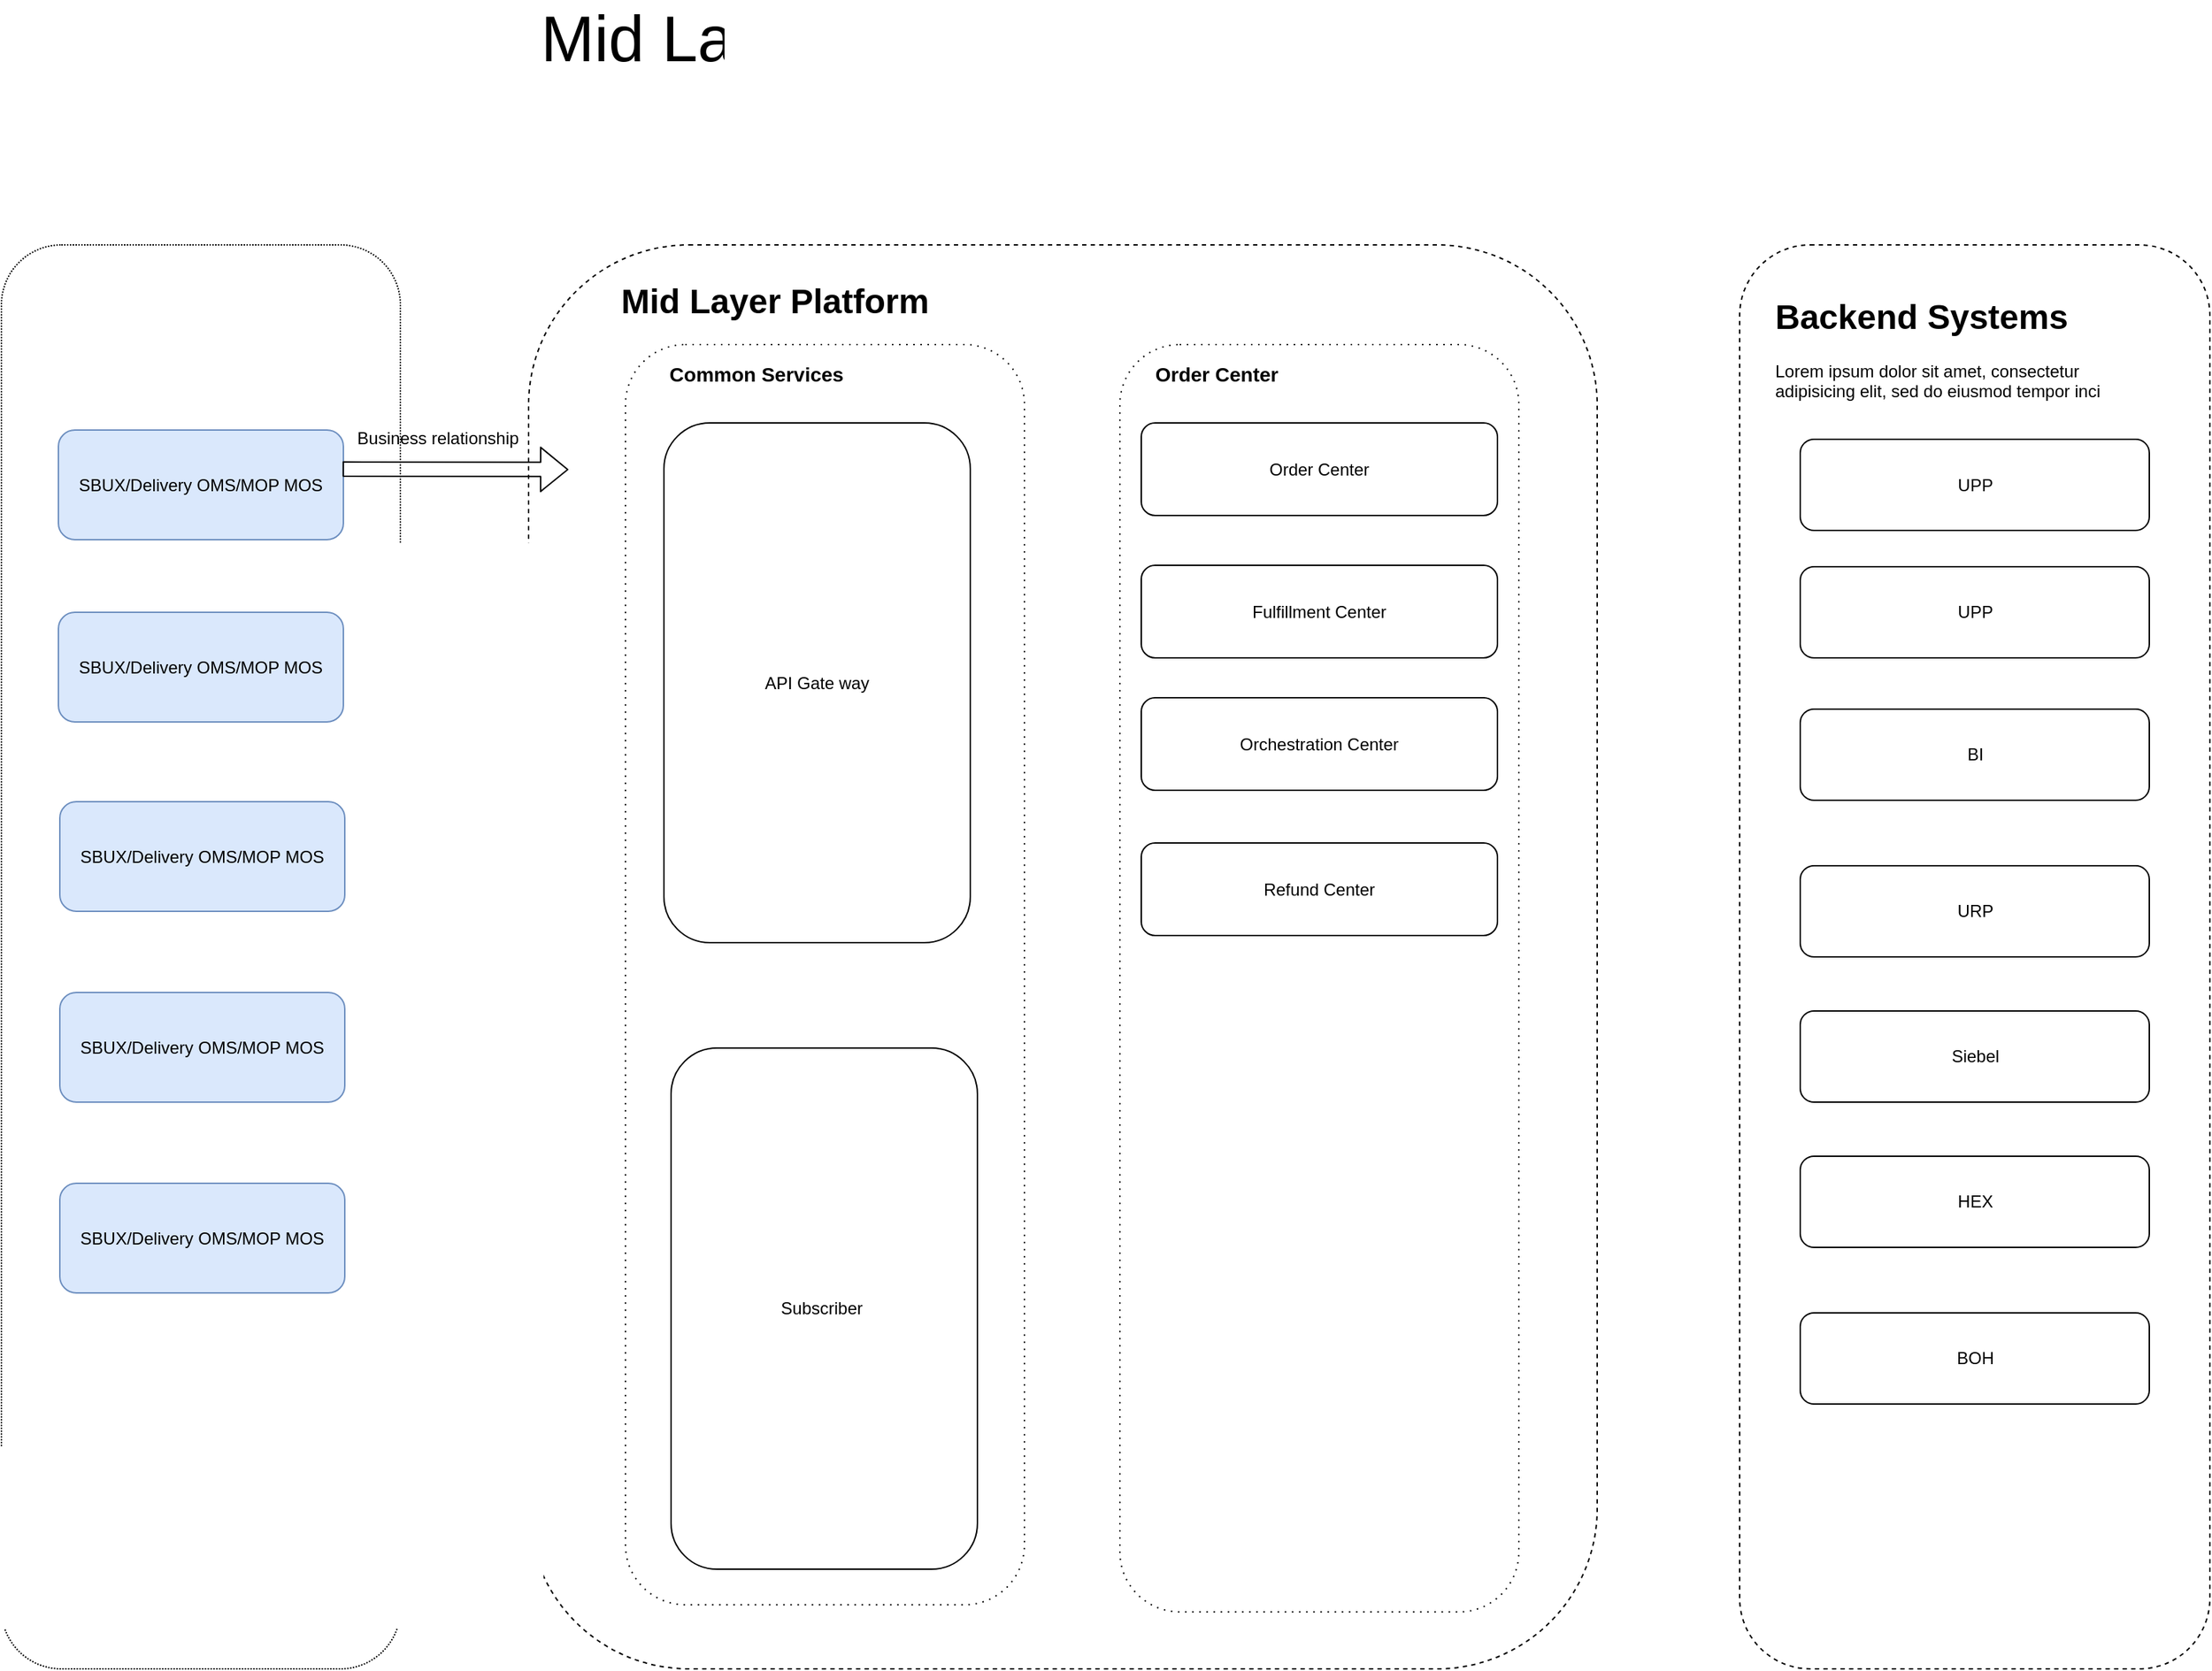 <mxfile version="12.3.9" type="github" pages="3">
  <diagram id="ndU5bFHhsBsMHuEpMbfa" name="Order">
    <mxGraphModel dx="1600" dy="834" grid="1" gridSize="10" guides="1" tooltips="1" connect="1" arrows="1" fold="1" page="1" pageScale="1" pageWidth="827" pageHeight="1169" math="0" shadow="0">
      <root>
        <mxCell id="0"/>
        <mxCell id="1" parent="0"/>
        <mxCell id="EUVz_Q0twUGAYVsJMNnv-37" value="" style="rounded=1;whiteSpace=wrap;html=1;dashed=1;dashPattern=1 1;" parent="1" vertex="1">
          <mxGeometry x="20" y="260" width="280" height="1000" as="geometry"/>
        </mxCell>
        <mxCell id="EUVz_Q0twUGAYVsJMNnv-33" value="SBUX/Delivery OMS/MOP MOS" style="rounded=1;whiteSpace=wrap;html=1;fillColor=#dae8fc;strokeColor=#6c8ebf;" parent="1" vertex="1">
          <mxGeometry x="60" y="518" width="200" height="77" as="geometry"/>
        </mxCell>
        <mxCell id="EUVz_Q0twUGAYVsJMNnv-1" value="SBUX/Delivery OMS/MOP MOS" style="rounded=1;whiteSpace=wrap;html=1;fillColor=#dae8fc;strokeColor=#6c8ebf;" parent="1" vertex="1">
          <mxGeometry x="60" y="390" width="200" height="77" as="geometry"/>
        </mxCell>
        <mxCell id="EUVz_Q0twUGAYVsJMNnv-2" value="" style="rounded=1;whiteSpace=wrap;html=1;dashed=1;" parent="1" vertex="1">
          <mxGeometry x="390" y="260" width="750" height="1000" as="geometry"/>
        </mxCell>
        <mxCell id="EUVz_Q0twUGAYVsJMNnv-7" value="" style="rounded=1;whiteSpace=wrap;html=1;dashed=1;" parent="1" vertex="1">
          <mxGeometry x="1240" y="260" width="330" height="1000" as="geometry"/>
        </mxCell>
        <mxCell id="EUVz_Q0twUGAYVsJMNnv-8" value="&lt;h1&gt;Backend Systems&lt;/h1&gt;&lt;p&gt;Lorem ipsum dolor sit amet, consectetur adipisicing elit, sed do eiusmod tempor inci&lt;/p&gt;" style="text;html=1;strokeColor=none;fillColor=none;spacing=5;spacingTop=-20;whiteSpace=wrap;overflow=hidden;rounded=0;dashed=1;" parent="1" vertex="1">
          <mxGeometry x="1260" y="291" width="250" height="120" as="geometry"/>
        </mxCell>
        <mxCell id="EUVz_Q0twUGAYVsJMNnv-10" value="Mid Layer Platform Order Business Flow Arch." style="text;html=1;strokeColor=none;fillColor=none;align=center;verticalAlign=middle;whiteSpace=wrap;rounded=0;fontSize=45;" parent="1" vertex="1">
          <mxGeometry x="270" y="90" width="1180" height="50" as="geometry"/>
        </mxCell>
        <mxCell id="EUVz_Q0twUGAYVsJMNnv-11" value="" style="shape=flexArrow;endArrow=classic;html=1;fontSize=45;exitX=0.997;exitY=0.629;exitDx=0;exitDy=0;exitPerimeter=0;entryX=0.012;entryY=0.136;entryDx=0;entryDy=0;entryPerimeter=0;" parent="1" edge="1">
          <mxGeometry width="50" height="50" relative="1" as="geometry">
            <mxPoint x="259.4" y="417.433" as="sourcePoint"/>
            <mxPoint x="417.94" y="417.72" as="targetPoint"/>
          </mxGeometry>
        </mxCell>
        <mxCell id="EUVz_Q0twUGAYVsJMNnv-15" value="Business relationship" style="text;strokeColor=none;fillColor=none;html=1;fontSize=12;fontStyle=0;verticalAlign=middle;align=center;" parent="1" vertex="1">
          <mxGeometry x="261" y="381" width="130" height="30" as="geometry"/>
        </mxCell>
        <mxCell id="EUVz_Q0twUGAYVsJMNnv-25" value="UPP" style="rounded=1;whiteSpace=wrap;html=1;" parent="1" vertex="1">
          <mxGeometry x="1282.5" y="486" width="245" height="64" as="geometry"/>
        </mxCell>
        <mxCell id="EUVz_Q0twUGAYVsJMNnv-27" value="BI" style="rounded=1;whiteSpace=wrap;html=1;" parent="1" vertex="1">
          <mxGeometry x="1282.5" y="586" width="245" height="64" as="geometry"/>
        </mxCell>
        <mxCell id="EUVz_Q0twUGAYVsJMNnv-28" value="URP" style="rounded=1;whiteSpace=wrap;html=1;" parent="1" vertex="1">
          <mxGeometry x="1282.5" y="696" width="245" height="64" as="geometry"/>
        </mxCell>
        <mxCell id="EUVz_Q0twUGAYVsJMNnv-29" value="Siebel" style="rounded=1;whiteSpace=wrap;html=1;" parent="1" vertex="1">
          <mxGeometry x="1282.5" y="798" width="245" height="64" as="geometry"/>
        </mxCell>
        <mxCell id="EUVz_Q0twUGAYVsJMNnv-30" value="HEX" style="rounded=1;whiteSpace=wrap;html=1;" parent="1" vertex="1">
          <mxGeometry x="1282.5" y="900" width="245" height="64" as="geometry"/>
        </mxCell>
        <mxCell id="EUVz_Q0twUGAYVsJMNnv-31" value="UPP" style="rounded=1;whiteSpace=wrap;html=1;" parent="1" vertex="1">
          <mxGeometry x="1282.5" y="396.5" width="245" height="64" as="geometry"/>
        </mxCell>
        <mxCell id="EUVz_Q0twUGAYVsJMNnv-32" value="BOH" style="rounded=1;whiteSpace=wrap;html=1;" parent="1" vertex="1">
          <mxGeometry x="1282.5" y="1010" width="245" height="64" as="geometry"/>
        </mxCell>
        <mxCell id="EUVz_Q0twUGAYVsJMNnv-34" value="SBUX/Delivery OMS/MOP MOS" style="rounded=1;whiteSpace=wrap;html=1;fillColor=#dae8fc;strokeColor=#6c8ebf;" parent="1" vertex="1">
          <mxGeometry x="61" y="651" width="200" height="77" as="geometry"/>
        </mxCell>
        <mxCell id="EUVz_Q0twUGAYVsJMNnv-35" value="SBUX/Delivery OMS/MOP MOS" style="rounded=1;whiteSpace=wrap;html=1;fillColor=#dae8fc;strokeColor=#6c8ebf;" parent="1" vertex="1">
          <mxGeometry x="61" y="785" width="200" height="77" as="geometry"/>
        </mxCell>
        <mxCell id="EUVz_Q0twUGAYVsJMNnv-36" value="SBUX/Delivery OMS/MOP MOS" style="rounded=1;whiteSpace=wrap;html=1;fillColor=#dae8fc;strokeColor=#6c8ebf;" parent="1" vertex="1">
          <mxGeometry x="61" y="919" width="200" height="77" as="geometry"/>
        </mxCell>
        <mxCell id="ryQgcKbnK3AjAb6at6dW-1" value="" style="rounded=1;whiteSpace=wrap;html=1;dashed=1;dashPattern=1 4;" parent="1" vertex="1">
          <mxGeometry x="805" y="330" width="280" height="890" as="geometry"/>
        </mxCell>
        <mxCell id="EUVz_Q0twUGAYVsJMNnv-6" value="Order Center " style="rounded=1;whiteSpace=wrap;html=1;" parent="1" vertex="1">
          <mxGeometry x="820" y="385" width="250" height="65" as="geometry"/>
        </mxCell>
        <mxCell id="EUVz_Q0twUGAYVsJMNnv-22" value="Fulfillment Center " style="rounded=1;whiteSpace=wrap;html=1;" parent="1" vertex="1">
          <mxGeometry x="820" y="485" width="250" height="65" as="geometry"/>
        </mxCell>
        <mxCell id="EUVz_Q0twUGAYVsJMNnv-23" value="Orchestration Center " style="rounded=1;whiteSpace=wrap;html=1;" parent="1" vertex="1">
          <mxGeometry x="820" y="578" width="250" height="65" as="geometry"/>
        </mxCell>
        <mxCell id="EUVz_Q0twUGAYVsJMNnv-24" value="Refund Center " style="rounded=1;whiteSpace=wrap;html=1;" parent="1" vertex="1">
          <mxGeometry x="820" y="680" width="250" height="65" as="geometry"/>
        </mxCell>
        <mxCell id="ryQgcKbnK3AjAb6at6dW-2" value="" style="rounded=1;whiteSpace=wrap;html=1;dashed=1;dashPattern=1 4;" parent="1" vertex="1">
          <mxGeometry x="458" y="330" width="280" height="885" as="geometry"/>
        </mxCell>
        <mxCell id="EUVz_Q0twUGAYVsJMNnv-4" value="API Gate way" style="rounded=1;whiteSpace=wrap;html=1;" parent="1" vertex="1">
          <mxGeometry x="485" y="385" width="215" height="365" as="geometry"/>
        </mxCell>
        <mxCell id="EUVz_Q0twUGAYVsJMNnv-21" value="Subscriber&amp;nbsp;" style="rounded=1;whiteSpace=wrap;html=1;" parent="1" vertex="1">
          <mxGeometry x="490" y="824" width="215" height="366" as="geometry"/>
        </mxCell>
        <mxCell id="EUVz_Q0twUGAYVsJMNnv-3" value="&lt;h1&gt;Mid Layer Platform&lt;/h1&gt;&lt;p&gt;&lt;br&gt;&lt;/p&gt;" style="text;html=1;strokeColor=none;fillColor=none;spacing=5;spacingTop=-20;whiteSpace=wrap;overflow=hidden;rounded=0;dashed=1;" parent="1" vertex="1">
          <mxGeometry x="450" y="280" width="250" height="39" as="geometry"/>
        </mxCell>
        <mxCell id="ryQgcKbnK3AjAb6at6dW-3" value="Common Services " style="text;html=1;strokeColor=none;fillColor=none;align=center;verticalAlign=middle;whiteSpace=wrap;rounded=0;dashed=1;dashPattern=1 4;fontStyle=1;fontSize=14;" parent="1" vertex="1">
          <mxGeometry x="480" y="341" width="140" height="20" as="geometry"/>
        </mxCell>
        <mxCell id="ryQgcKbnK3AjAb6at6dW-4" value="Order Center&amp;nbsp;" style="text;html=1;strokeColor=none;fillColor=none;align=center;verticalAlign=middle;whiteSpace=wrap;rounded=0;dashed=1;dashPattern=1 4;fontStyle=1;fontSize=14;" parent="1" vertex="1">
          <mxGeometry x="805" y="341" width="140" height="20" as="geometry"/>
        </mxCell>
      </root>
    </mxGraphModel>
  </diagram>
  <diagram id="dVhLQlLxH9juj035oDKz" name="Promotion">
    <mxGraphModel dx="1360" dy="834" grid="1" gridSize="10" guides="1" tooltips="1" connect="1" arrows="1" fold="1" page="1" pageScale="1" pageWidth="827" pageHeight="1169" math="0" shadow="0">
      <root>
        <mxCell id="eTZUl91Vg5pEZXeEU_nN-0"/>
        <mxCell id="eTZUl91Vg5pEZXeEU_nN-1" parent="eTZUl91Vg5pEZXeEU_nN-0"/>
        <mxCell id="eTZUl91Vg5pEZXeEU_nN-2" value="SBUX/Delivery OMS/MOP MOS" style="rounded=1;whiteSpace=wrap;html=1;fillColor=#dae8fc;strokeColor=#6c8ebf;" parent="eTZUl91Vg5pEZXeEU_nN-1" vertex="1">
          <mxGeometry x="60" y="390" width="200" height="77" as="geometry"/>
        </mxCell>
        <mxCell id="eTZUl91Vg5pEZXeEU_nN-3" value="" style="rounded=1;whiteSpace=wrap;html=1;dashed=1;fillColor=#fff2cc;strokeColor=#d6b656;" parent="eTZUl91Vg5pEZXeEU_nN-1" vertex="1">
          <mxGeometry x="390" y="260" width="750" height="580" as="geometry"/>
        </mxCell>
        <mxCell id="eTZUl91Vg5pEZXeEU_nN-4" value="&lt;h1&gt;Mid Layer Platform&lt;/h1&gt;&lt;p&gt;Lorem ipsum dolor sit amet, consectetur adipisicing elit, sed do eiusmod tempor incididunt ut labore et dolore magna aliqua.&lt;/p&gt;" style="text;html=1;strokeColor=none;fillColor=none;spacing=5;spacingTop=-20;whiteSpace=wrap;overflow=hidden;rounded=0;dashed=1;" parent="eTZUl91Vg5pEZXeEU_nN-1" vertex="1">
          <mxGeometry x="415" y="291" width="250" height="120" as="geometry"/>
        </mxCell>
        <mxCell id="eTZUl91Vg5pEZXeEU_nN-5" value="Common Service Center - API Gate way" style="rounded=1;whiteSpace=wrap;html=1;" parent="eTZUl91Vg5pEZXeEU_nN-1" vertex="1">
          <mxGeometry x="415" y="385" width="245" height="395" as="geometry"/>
        </mxCell>
        <mxCell id="eTZUl91Vg5pEZXeEU_nN-6" value="Promotion Engine&amp;nbsp; Center " style="rounded=1;whiteSpace=wrap;html=1;" parent="eTZUl91Vg5pEZXeEU_nN-1" vertex="1">
          <mxGeometry x="830" y="385" width="205" height="65" as="geometry"/>
        </mxCell>
        <mxCell id="eTZUl91Vg5pEZXeEU_nN-7" value="Order Center " style="rounded=1;whiteSpace=wrap;html=1;" parent="eTZUl91Vg5pEZXeEU_nN-1" vertex="1">
          <mxGeometry x="830" y="520" width="205" height="65" as="geometry"/>
        </mxCell>
        <mxCell id="eTZUl91Vg5pEZXeEU_nN-8" value="" style="rounded=1;whiteSpace=wrap;html=1;dashed=1;fillColor=#e1d5e7;strokeColor=#9673a6;" parent="eTZUl91Vg5pEZXeEU_nN-1" vertex="1">
          <mxGeometry x="1240" y="260" width="330" height="580" as="geometry"/>
        </mxCell>
        <mxCell id="eTZUl91Vg5pEZXeEU_nN-9" value="&lt;h1&gt;Backend Systems&lt;/h1&gt;&lt;p&gt;Lorem ipsum dolor sit amet, consectetur adipisicing elit, sed do eiusmod tempor inci&lt;/p&gt;" style="text;html=1;strokeColor=none;fillColor=none;spacing=5;spacingTop=-20;whiteSpace=wrap;overflow=hidden;rounded=0;dashed=1;" parent="eTZUl91Vg5pEZXeEU_nN-1" vertex="1">
          <mxGeometry x="1260" y="291" width="250" height="120" as="geometry"/>
        </mxCell>
        <mxCell id="eTZUl91Vg5pEZXeEU_nN-10" value="&lt;font style=&quot;font-size: 15px&quot;&gt;Libra&lt;/font&gt;" style="rounded=1;whiteSpace=wrap;html=1;" parent="eTZUl91Vg5pEZXeEU_nN-1" vertex="1">
          <mxGeometry x="1284" y="386" width="245" height="394" as="geometry"/>
        </mxCell>
        <mxCell id="eTZUl91Vg5pEZXeEU_nN-11" value="Mid Layer Platform Promotion Engine Business Flow Arch." style="text;html=1;strokeColor=none;fillColor=none;align=center;verticalAlign=middle;whiteSpace=wrap;rounded=0;fontSize=45;" parent="eTZUl91Vg5pEZXeEU_nN-1" vertex="1">
          <mxGeometry x="270" y="90" width="1180" height="50" as="geometry"/>
        </mxCell>
        <mxCell id="eTZUl91Vg5pEZXeEU_nN-12" value="" style="shape=flexArrow;endArrow=classic;html=1;fontSize=45;exitX=0.997;exitY=0.629;exitDx=0;exitDy=0;exitPerimeter=0;entryX=0.012;entryY=0.136;entryDx=0;entryDy=0;entryPerimeter=0;" parent="eTZUl91Vg5pEZXeEU_nN-1" edge="1">
          <mxGeometry width="50" height="50" relative="1" as="geometry">
            <mxPoint x="259.4" y="417.433" as="sourcePoint"/>
            <mxPoint x="417.94" y="417.72" as="targetPoint"/>
          </mxGeometry>
        </mxCell>
        <mxCell id="eTZUl91Vg5pEZXeEU_nN-13" value="" style="shape=flexArrow;endArrow=classic;html=1;fontSize=45;exitX=0.997;exitY=0.629;exitDx=0;exitDy=0;exitPerimeter=0;" parent="eTZUl91Vg5pEZXeEU_nN-1" target="eTZUl91Vg5pEZXeEU_nN-6" edge="1">
          <mxGeometry width="50" height="50" relative="1" as="geometry">
            <mxPoint x="659.9" y="416.433" as="sourcePoint"/>
            <mxPoint x="790" y="417" as="targetPoint"/>
          </mxGeometry>
        </mxCell>
        <mxCell id="eTZUl91Vg5pEZXeEU_nN-14" value="" style="shape=flexArrow;endArrow=classic;startArrow=classic;html=1;fontSize=45;" parent="eTZUl91Vg5pEZXeEU_nN-1" edge="1">
          <mxGeometry width="50" height="50" relative="1" as="geometry">
            <mxPoint x="1030" y="417.5" as="sourcePoint"/>
            <mxPoint x="1290" y="418" as="targetPoint"/>
          </mxGeometry>
        </mxCell>
        <mxCell id="eTZUl91Vg5pEZXeEU_nN-15" value="Business relationship" style="text;strokeColor=none;fillColor=none;html=1;fontSize=12;fontStyle=0;verticalAlign=middle;align=center;" parent="eTZUl91Vg5pEZXeEU_nN-1" vertex="1">
          <mxGeometry x="1080" y="385" width="130" height="30" as="geometry"/>
        </mxCell>
        <mxCell id="eTZUl91Vg5pEZXeEU_nN-16" value="Business relationship" style="text;strokeColor=none;fillColor=none;html=1;fontSize=12;fontStyle=0;verticalAlign=middle;align=center;" parent="eTZUl91Vg5pEZXeEU_nN-1" vertex="1">
          <mxGeometry x="261" y="381" width="130" height="30" as="geometry"/>
        </mxCell>
        <mxCell id="eTZUl91Vg5pEZXeEU_nN-17" value="Business relationship" style="text;strokeColor=none;fillColor=none;html=1;fontSize=12;fontStyle=0;verticalAlign=middle;align=center;" parent="eTZUl91Vg5pEZXeEU_nN-1" vertex="1">
          <mxGeometry x="675" y="385" width="130" height="30" as="geometry"/>
        </mxCell>
        <mxCell id="eTZUl91Vg5pEZXeEU_nN-18" value="Business relationship" style="text;strokeColor=none;fillColor=none;html=1;fontSize=12;fontStyle=0;verticalAlign=middle;align=center;" parent="eTZUl91Vg5pEZXeEU_nN-1" vertex="1">
          <mxGeometry x="1080" y="510" width="130" height="30" as="geometry"/>
        </mxCell>
        <mxCell id="eTZUl91Vg5pEZXeEU_nN-19" value="" style="shape=flexArrow;endArrow=classic;html=1;fontSize=45;exitX=0.997;exitY=0.629;exitDx=0;exitDy=0;exitPerimeter=0;" parent="eTZUl91Vg5pEZXeEU_nN-1" edge="1">
          <mxGeometry width="50" height="50" relative="1" as="geometry">
            <mxPoint x="1034.9" y="551.933" as="sourcePoint"/>
            <mxPoint x="1284" y="551" as="targetPoint"/>
          </mxGeometry>
        </mxCell>
        <mxCell id="eTZUl91Vg5pEZXeEU_nN-20" value="" style="shape=flexArrow;endArrow=classic;html=1;fontSize=45;exitX=0.997;exitY=0.629;exitDx=0;exitDy=0;exitPerimeter=0;entryX=0.995;entryY=0.817;entryDx=0;entryDy=0;entryPerimeter=0;" parent="eTZUl91Vg5pEZXeEU_nN-1" target="eTZUl91Vg5pEZXeEU_nN-5" edge="1">
          <mxGeometry width="50" height="50" relative="1" as="geometry">
            <mxPoint x="1283.9" y="709.933" as="sourcePoint"/>
            <mxPoint x="894" y="719" as="targetPoint"/>
          </mxGeometry>
        </mxCell>
        <mxCell id="eTZUl91Vg5pEZXeEU_nN-21" value="Business relationship" style="text;strokeColor=none;fillColor=none;html=1;fontSize=12;fontStyle=0;verticalAlign=middle;align=center;" parent="eTZUl91Vg5pEZXeEU_nN-1" vertex="1">
          <mxGeometry x="1080" y="660" width="130" height="30" as="geometry"/>
        </mxCell>
      </root>
    </mxGraphModel>
  </diagram>
  <diagram id="J9_nsseORInc_kOMTHvB" name="Invoice">
    <mxGraphModel dx="1360" dy="834" grid="1" gridSize="10" guides="1" tooltips="1" connect="1" arrows="1" fold="1" page="1" pageScale="1" pageWidth="827" pageHeight="1169" math="0" shadow="0">
      <root>
        <mxCell id="igLbW2o347uGfIWUB-C--0"/>
        <mxCell id="igLbW2o347uGfIWUB-C--1" parent="igLbW2o347uGfIWUB-C--0"/>
        <mxCell id="igLbW2o347uGfIWUB-C--2" value="Invoice H5 Page/E-Invoice Mode" style="rounded=1;whiteSpace=wrap;html=1;fillColor=none;strokeColor=#000000;" parent="igLbW2o347uGfIWUB-C--1" vertex="1">
          <mxGeometry x="60" y="368" width="200" height="77" as="geometry"/>
        </mxCell>
        <mxCell id="igLbW2o347uGfIWUB-C--3" value="" style="rounded=1;whiteSpace=wrap;html=1;dashed=1;fillColor=#d5e8d4;strokeColor=#82b366;" parent="igLbW2o347uGfIWUB-C--1" vertex="1">
          <mxGeometry x="390" y="260" width="800" height="370" as="geometry"/>
        </mxCell>
        <mxCell id="igLbW2o347uGfIWUB-C--4" value="&lt;h1&gt;Mid Layer Platform&lt;/h1&gt;&lt;p&gt;Lorem ipsum dolor sit amet, consectetur adipisicing elit, sed do eiusmod tempor incididunt ut labore et dolore magna aliqua.&lt;/p&gt;" style="text;html=1;strokeColor=none;fillColor=none;spacing=5;spacingTop=-20;whiteSpace=wrap;overflow=hidden;rounded=0;dashed=1;" parent="igLbW2o347uGfIWUB-C--1" vertex="1">
          <mxGeometry x="410" y="270" width="250" height="120" as="geometry"/>
        </mxCell>
        <mxCell id="igLbW2o347uGfIWUB-C--5" value="Common Service Center - API Gate way" style="rounded=1;whiteSpace=wrap;html=1;" parent="igLbW2o347uGfIWUB-C--1" vertex="1">
          <mxGeometry x="415" y="385" width="245" height="65" as="geometry"/>
        </mxCell>
        <mxCell id="igLbW2o347uGfIWUB-C--6" value="Invoice&amp;nbsp; Center " style="rounded=1;whiteSpace=wrap;html=1;" parent="igLbW2o347uGfIWUB-C--1" vertex="1">
          <mxGeometry x="830" y="385" width="205" height="65" as="geometry"/>
        </mxCell>
        <mxCell id="igLbW2o347uGfIWUB-C--7" value="Order Center " style="rounded=1;whiteSpace=wrap;html=1;" parent="igLbW2o347uGfIWUB-C--1" vertex="1">
          <mxGeometry x="830" y="520" width="205" height="65" as="geometry"/>
        </mxCell>
        <mxCell id="igLbW2o347uGfIWUB-C--8" value="" style="rounded=1;whiteSpace=wrap;html=1;dashed=1;fillColor=none;strokeColor=#000000;" parent="igLbW2o347uGfIWUB-C--1" vertex="1">
          <mxGeometry x="1240" y="260" width="330" height="370" as="geometry"/>
        </mxCell>
        <mxCell id="igLbW2o347uGfIWUB-C--9" value="&lt;h1&gt;Backend Systems&lt;/h1&gt;&lt;p&gt;Lorem ipsum dolor sit amet, consectetur adipisicing elit, sed do eiusmod tempor incididunt ut labore et dolore magna aliqua.&lt;/p&gt;" style="text;html=1;strokeColor=none;fillColor=none;spacing=5;spacingTop=-20;whiteSpace=wrap;overflow=hidden;rounded=0;dashed=1;" parent="igLbW2o347uGfIWUB-C--1" vertex="1">
          <mxGeometry x="1270" y="265" width="250" height="120" as="geometry"/>
        </mxCell>
        <mxCell id="igLbW2o347uGfIWUB-C--10" value="&lt;b&gt;E - Fapiao&lt;/b&gt;&lt;br&gt;&lt;span style=&quot;color: rgb(204 , 102 , 0)&quot;&gt;The short introduction of E-Fapiao&lt;/span&gt;" style="rounded=1;whiteSpace=wrap;html=1;" parent="igLbW2o347uGfIWUB-C--1" vertex="1">
          <mxGeometry x="1284" y="387" width="245" height="65" as="geometry"/>
        </mxCell>
        <mxCell id="igLbW2o347uGfIWUB-C--11" value="Mid Layer Platform Invoice Business Flow Arch." style="text;html=1;strokeColor=none;fillColor=none;align=center;verticalAlign=middle;whiteSpace=wrap;rounded=0;fontSize=45;" parent="igLbW2o347uGfIWUB-C--1" vertex="1">
          <mxGeometry x="270" y="90" width="1070" height="50" as="geometry"/>
        </mxCell>
        <mxCell id="igLbW2o347uGfIWUB-C--12" value="" style="shape=flexArrow;endArrow=classic;html=1;fontSize=45;exitX=0.997;exitY=0.629;exitDx=0;exitDy=0;exitPerimeter=0;" parent="igLbW2o347uGfIWUB-C--1" source="igLbW2o347uGfIWUB-C--2" target="igLbW2o347uGfIWUB-C--5" edge="1">
          <mxGeometry width="50" height="50" relative="1" as="geometry">
            <mxPoint x="260" y="414" as="sourcePoint"/>
            <mxPoint x="340" y="414" as="targetPoint"/>
          </mxGeometry>
        </mxCell>
        <mxCell id="igLbW2o347uGfIWUB-C--13" value="" style="shape=flexArrow;endArrow=classic;html=1;fontSize=45;exitX=0.997;exitY=0.629;exitDx=0;exitDy=0;exitPerimeter=0;" parent="igLbW2o347uGfIWUB-C--1" target="igLbW2o347uGfIWUB-C--6" edge="1">
          <mxGeometry width="50" height="50" relative="1" as="geometry">
            <mxPoint x="659.9" y="416.433" as="sourcePoint"/>
            <mxPoint x="790" y="417" as="targetPoint"/>
          </mxGeometry>
        </mxCell>
        <mxCell id="igLbW2o347uGfIWUB-C--14" value="" style="shape=flexArrow;endArrow=classic;startArrow=classic;html=1;fontSize=45;" parent="igLbW2o347uGfIWUB-C--1" edge="1">
          <mxGeometry width="50" height="50" relative="1" as="geometry">
            <mxPoint x="911.5" y="520" as="sourcePoint"/>
            <mxPoint x="911.5" y="450" as="targetPoint"/>
          </mxGeometry>
        </mxCell>
        <mxCell id="igLbW2o347uGfIWUB-C--15" value="" style="shape=flexArrow;endArrow=classic;startArrow=classic;html=1;fontSize=45;entryX=0;entryY=0.5;entryDx=0;entryDy=0;" parent="igLbW2o347uGfIWUB-C--1" target="igLbW2o347uGfIWUB-C--10" edge="1">
          <mxGeometry width="50" height="50" relative="1" as="geometry">
            <mxPoint x="1030" y="417.5" as="sourcePoint"/>
            <mxPoint x="1428.5" y="617.5" as="targetPoint"/>
          </mxGeometry>
        </mxCell>
        <mxCell id="igLbW2o347uGfIWUB-C--16" value="Business relationship" style="text;strokeColor=none;fillColor=none;html=1;fontSize=12;fontStyle=0;verticalAlign=middle;align=center;" parent="igLbW2o347uGfIWUB-C--1" vertex="1">
          <mxGeometry x="1080" y="385" width="130" height="30" as="geometry"/>
        </mxCell>
        <mxCell id="igLbW2o347uGfIWUB-C--17" value="Business relationship" style="text;strokeColor=none;fillColor=none;html=1;fontSize=12;fontStyle=0;verticalAlign=middle;align=center;" parent="igLbW2o347uGfIWUB-C--1" vertex="1">
          <mxGeometry x="261" y="381" width="130" height="30" as="geometry"/>
        </mxCell>
        <mxCell id="igLbW2o347uGfIWUB-C--18" value="Business relationship" style="text;strokeColor=none;fillColor=none;html=1;fontSize=12;fontStyle=0;verticalAlign=middle;align=center;" parent="igLbW2o347uGfIWUB-C--1" vertex="1">
          <mxGeometry x="675" y="385" width="130" height="30" as="geometry"/>
        </mxCell>
        <mxCell id="igLbW2o347uGfIWUB-C--19" value="Business relationship" style="text;strokeColor=none;fillColor=none;html=1;fontSize=12;fontStyle=0;verticalAlign=middle;align=center;" parent="igLbW2o347uGfIWUB-C--1" vertex="1">
          <mxGeometry x="765" y="470" width="130" height="30" as="geometry"/>
        </mxCell>
      </root>
    </mxGraphModel>
  </diagram>
</mxfile>
